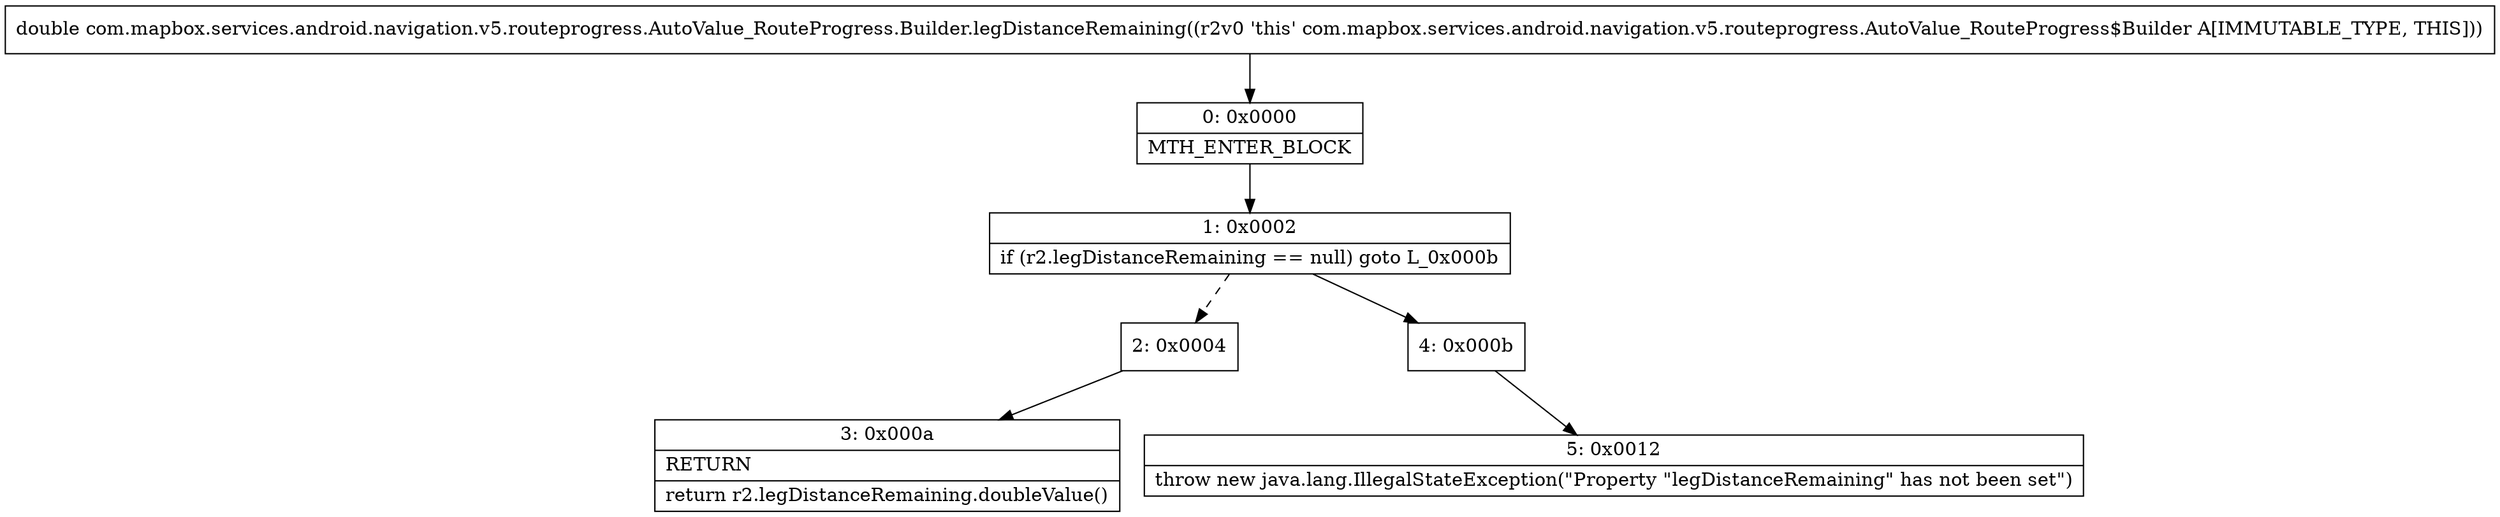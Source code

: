 digraph "CFG forcom.mapbox.services.android.navigation.v5.routeprogress.AutoValue_RouteProgress.Builder.legDistanceRemaining()D" {
Node_0 [shape=record,label="{0\:\ 0x0000|MTH_ENTER_BLOCK\l}"];
Node_1 [shape=record,label="{1\:\ 0x0002|if (r2.legDistanceRemaining == null) goto L_0x000b\l}"];
Node_2 [shape=record,label="{2\:\ 0x0004}"];
Node_3 [shape=record,label="{3\:\ 0x000a|RETURN\l|return r2.legDistanceRemaining.doubleValue()\l}"];
Node_4 [shape=record,label="{4\:\ 0x000b}"];
Node_5 [shape=record,label="{5\:\ 0x0012|throw new java.lang.IllegalStateException(\"Property \"legDistanceRemaining\" has not been set\")\l}"];
MethodNode[shape=record,label="{double com.mapbox.services.android.navigation.v5.routeprogress.AutoValue_RouteProgress.Builder.legDistanceRemaining((r2v0 'this' com.mapbox.services.android.navigation.v5.routeprogress.AutoValue_RouteProgress$Builder A[IMMUTABLE_TYPE, THIS])) }"];
MethodNode -> Node_0;
Node_0 -> Node_1;
Node_1 -> Node_2[style=dashed];
Node_1 -> Node_4;
Node_2 -> Node_3;
Node_4 -> Node_5;
}


